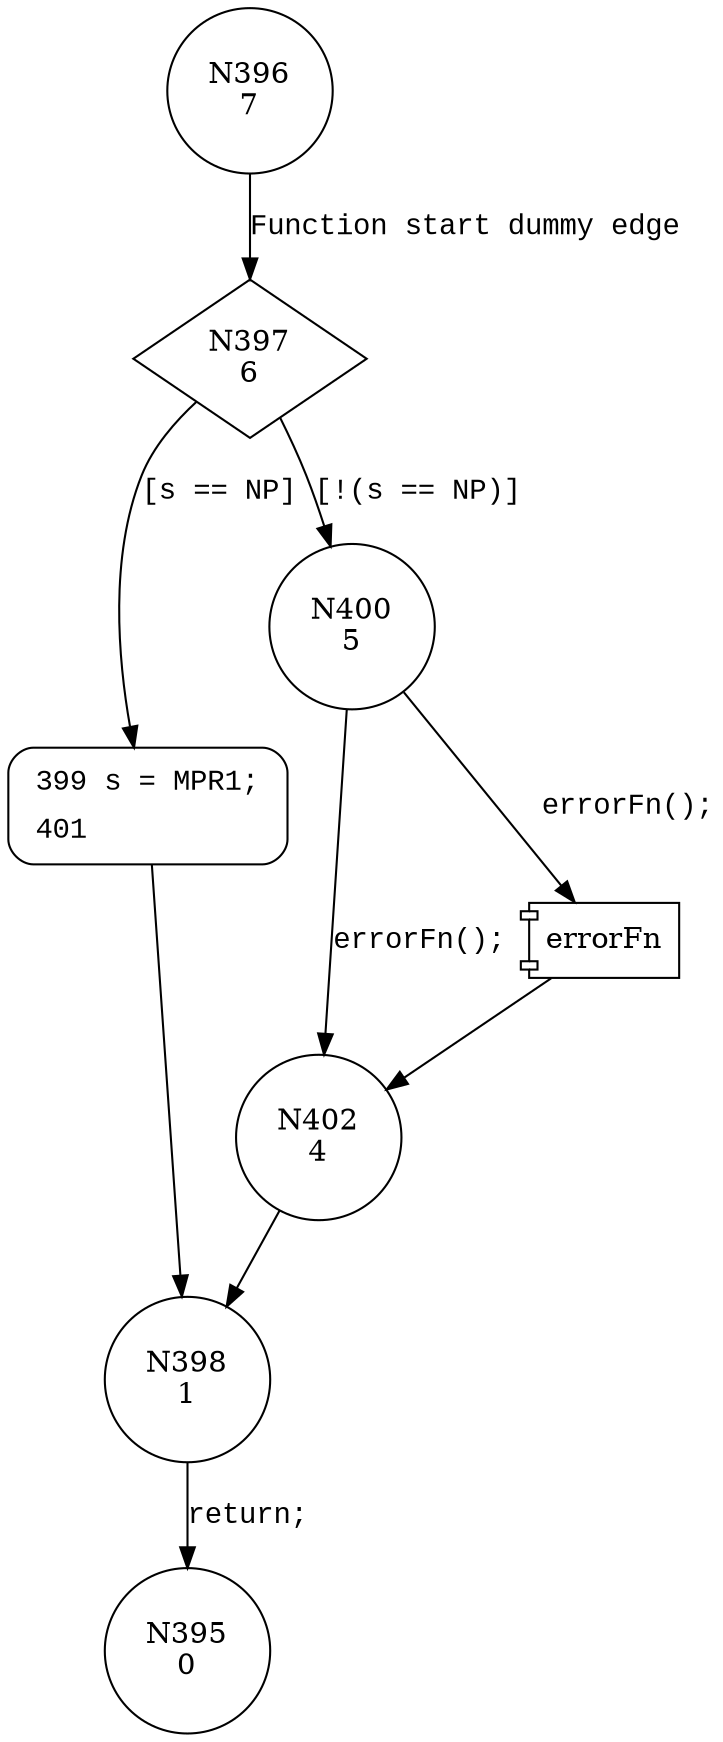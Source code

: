 digraph stubMoreProcessingRequired {
396 [shape="circle" label="N396\n7"]
397 [shape="diamond" label="N397\n6"]
399 [shape="circle" label="N399\n3"]
400 [shape="circle" label="N400\n5"]
402 [shape="circle" label="N402\n4"]
398 [shape="circle" label="N398\n1"]
395 [shape="circle" label="N395\n0"]
399 [style="filled,bold" penwidth="1" fillcolor="white" fontname="Courier New" shape="Mrecord" label=<<table border="0" cellborder="0" cellpadding="3" bgcolor="white"><tr><td align="right">399</td><td align="left">s = MPR1;</td></tr><tr><td align="right">401</td><td align="left"></td></tr></table>>]
399 -> 398[label=""]
396 -> 397 [label="Function start dummy edge" fontname="Courier New"]
397 -> 399 [label="[s == NP]" fontname="Courier New"]
397 -> 400 [label="[!(s == NP)]" fontname="Courier New"]
100015 [shape="component" label="errorFn"]
400 -> 100015 [label="errorFn();" fontname="Courier New"]
100015 -> 402 [label="" fontname="Courier New"]
400 -> 402 [label="errorFn();" fontname="Courier New"]
402 -> 398 [label="" fontname="Courier New"]
398 -> 395 [label="return;" fontname="Courier New"]
}